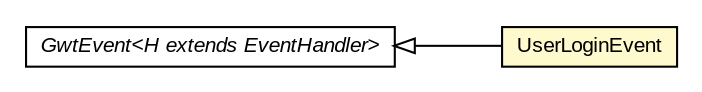 #!/usr/local/bin/dot
#
# Class diagram 
# Generated by UMLGraph version R5_6-24-gf6e263 (http://www.umlgraph.org/)
#

digraph G {
	edge [fontname="arial",fontsize=10,labelfontname="arial",labelfontsize=10];
	node [fontname="arial",fontsize=10,shape=plaintext];
	nodesep=0.25;
	ranksep=0.5;
	rankdir=LR;
	// com.gwtplatform.carstore.client.application.event.UserLoginEvent
	c529328 [label=<<table title="com.gwtplatform.carstore.client.application.event.UserLoginEvent" border="0" cellborder="1" cellspacing="0" cellpadding="2" port="p" bgcolor="lemonChiffon" href="./UserLoginEvent.html">
		<tr><td><table border="0" cellspacing="0" cellpadding="1">
<tr><td align="center" balign="center"> UserLoginEvent </td></tr>
		</table></td></tr>
		</table>>, URL="./UserLoginEvent.html", fontname="arial", fontcolor="black", fontsize=10.0];
	//com.gwtplatform.carstore.client.application.event.UserLoginEvent extends com.google.gwt.event.shared.GwtEvent<com.gwtplatform.carstore.client.application.event.UserLoginEvent.UserLoginHandler>
	c529525:p -> c529328:p [dir=back,arrowtail=empty];
	// com.google.gwt.event.shared.GwtEvent<H extends com.google.gwt.event.shared.EventHandler>
	c529525 [label=<<table title="com.google.gwt.event.shared.GwtEvent" border="0" cellborder="1" cellspacing="0" cellpadding="2" port="p" href="http://google-web-toolkit.googlecode.com/svn/javadoc/latest/com/google/gwt/event/shared/GwtEvent.html">
		<tr><td><table border="0" cellspacing="0" cellpadding="1">
<tr><td align="center" balign="center"><font face="arial italic"> GwtEvent&lt;H extends EventHandler&gt; </font></td></tr>
		</table></td></tr>
		</table>>, URL="http://google-web-toolkit.googlecode.com/svn/javadoc/latest/com/google/gwt/event/shared/GwtEvent.html", fontname="arial", fontcolor="black", fontsize=10.0];
}

